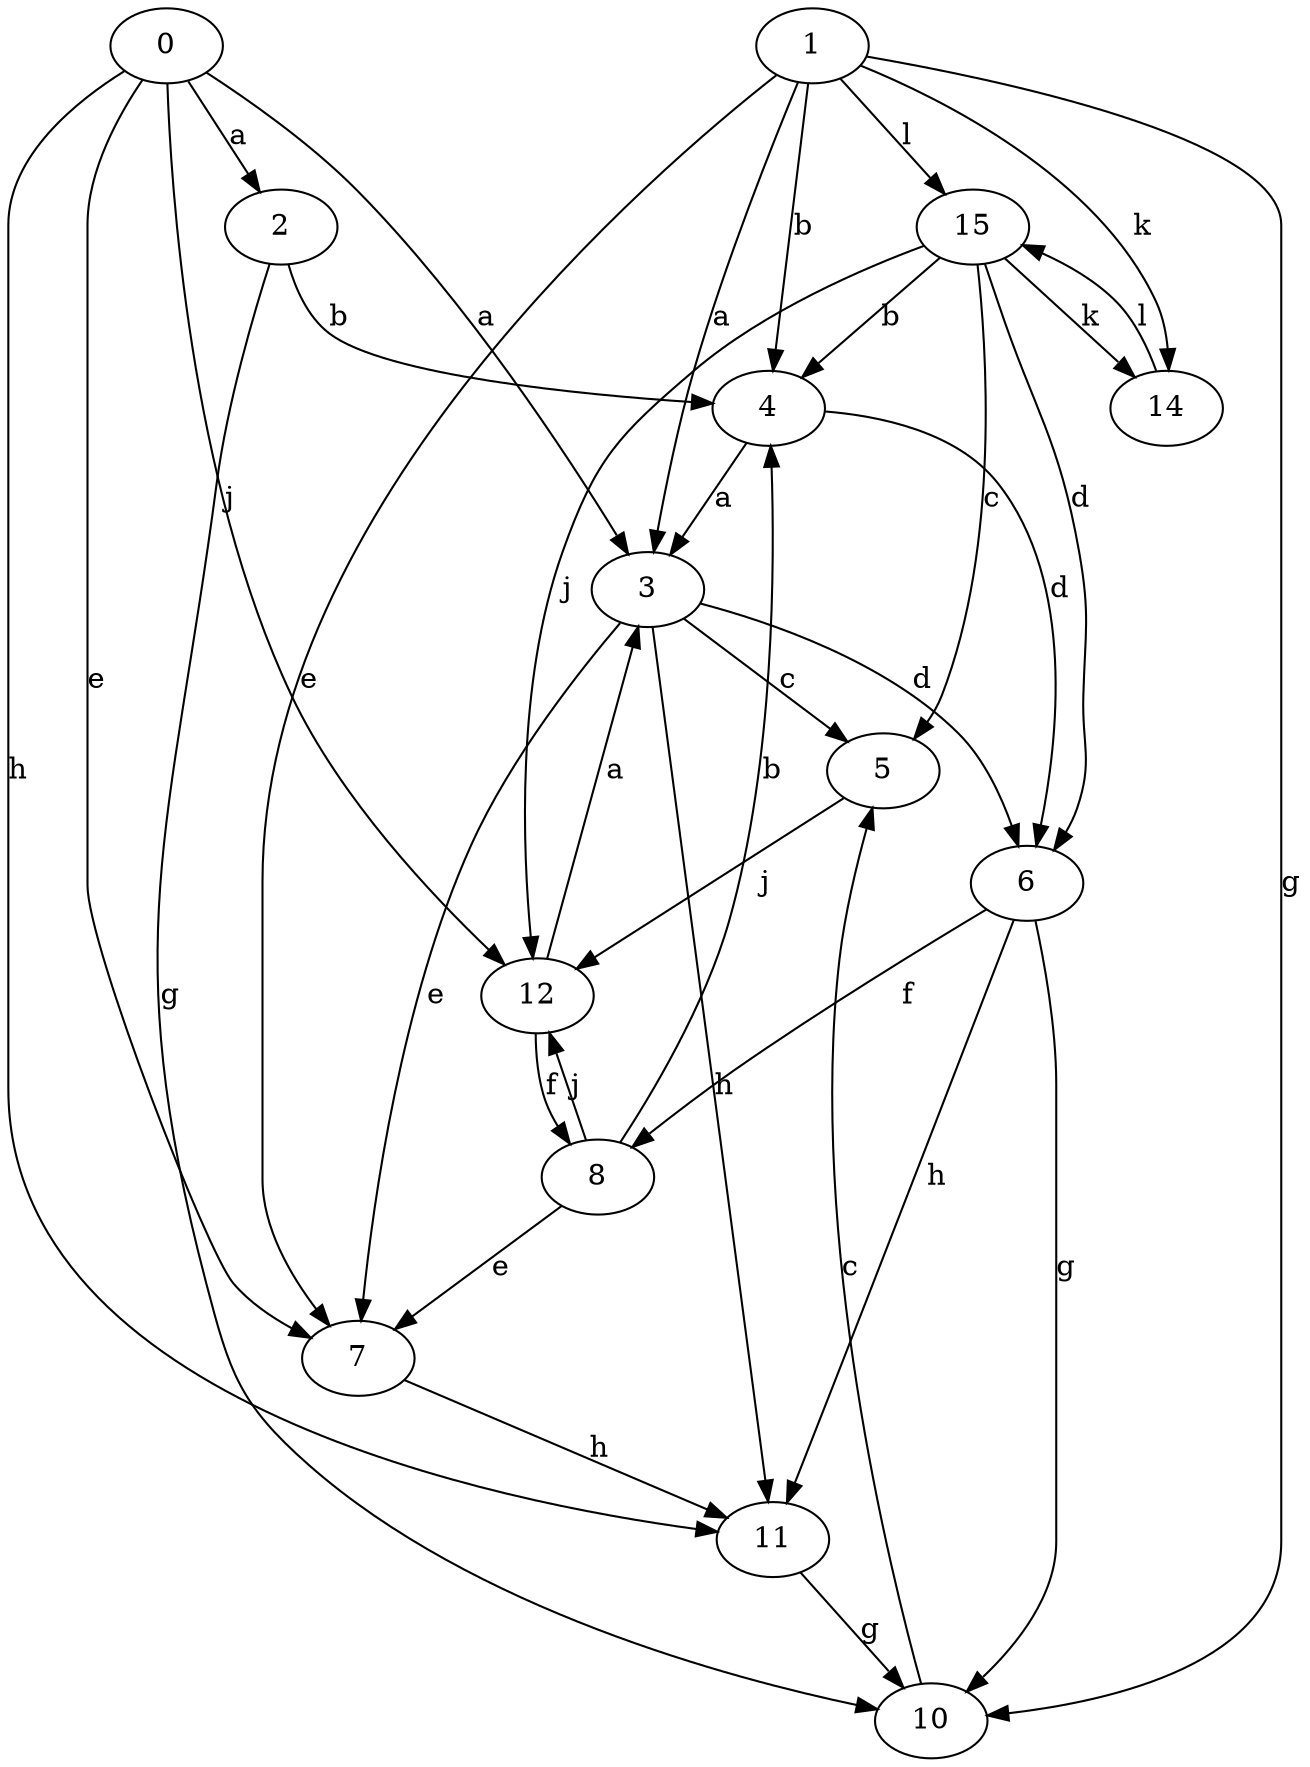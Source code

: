 strict digraph  {
0;
2;
3;
4;
5;
6;
7;
8;
10;
11;
1;
12;
14;
15;
0 -> 2  [label=a];
0 -> 3  [label=a];
0 -> 7  [label=e];
0 -> 11  [label=h];
0 -> 12  [label=j];
2 -> 4  [label=b];
2 -> 10  [label=g];
3 -> 5  [label=c];
3 -> 6  [label=d];
3 -> 7  [label=e];
3 -> 11  [label=h];
4 -> 3  [label=a];
4 -> 6  [label=d];
5 -> 12  [label=j];
6 -> 8  [label=f];
6 -> 10  [label=g];
6 -> 11  [label=h];
7 -> 11  [label=h];
8 -> 4  [label=b];
8 -> 7  [label=e];
8 -> 12  [label=j];
10 -> 5  [label=c];
11 -> 10  [label=g];
1 -> 3  [label=a];
1 -> 4  [label=b];
1 -> 7  [label=e];
1 -> 10  [label=g];
1 -> 14  [label=k];
1 -> 15  [label=l];
12 -> 3  [label=a];
12 -> 8  [label=f];
14 -> 15  [label=l];
15 -> 4  [label=b];
15 -> 5  [label=c];
15 -> 6  [label=d];
15 -> 12  [label=j];
15 -> 14  [label=k];
}
